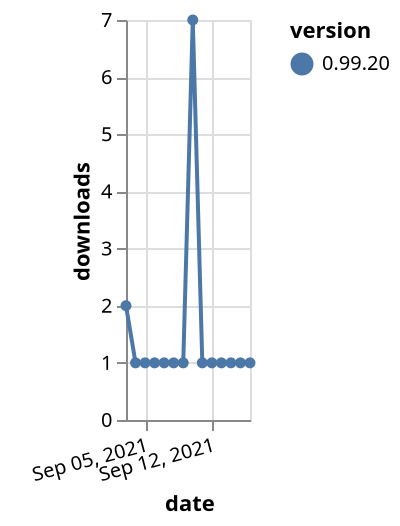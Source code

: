 {"$schema": "https://vega.github.io/schema/vega-lite/v5.json", "description": "A simple bar chart with embedded data.", "data": {"values": [{"date": "2021-09-03", "total": 516, "delta": 2, "version": "0.99.20"}, {"date": "2021-09-04", "total": 517, "delta": 1, "version": "0.99.20"}, {"date": "2021-09-05", "total": 518, "delta": 1, "version": "0.99.20"}, {"date": "2021-09-06", "total": 519, "delta": 1, "version": "0.99.20"}, {"date": "2021-09-07", "total": 520, "delta": 1, "version": "0.99.20"}, {"date": "2021-09-08", "total": 521, "delta": 1, "version": "0.99.20"}, {"date": "2021-09-09", "total": 522, "delta": 1, "version": "0.99.20"}, {"date": "2021-09-10", "total": 529, "delta": 7, "version": "0.99.20"}, {"date": "2021-09-11", "total": 530, "delta": 1, "version": "0.99.20"}, {"date": "2021-09-12", "total": 531, "delta": 1, "version": "0.99.20"}, {"date": "2021-09-13", "total": 532, "delta": 1, "version": "0.99.20"}, {"date": "2021-09-14", "total": 533, "delta": 1, "version": "0.99.20"}, {"date": "2021-09-15", "total": 534, "delta": 1, "version": "0.99.20"}, {"date": "2021-09-16", "total": 535, "delta": 1, "version": "0.99.20"}]}, "width": "container", "mark": {"type": "line", "point": {"filled": true}}, "encoding": {"x": {"field": "date", "type": "temporal", "timeUnit": "yearmonthdate", "title": "date", "axis": {"labelAngle": -15}}, "y": {"field": "delta", "type": "quantitative", "title": "downloads"}, "color": {"field": "version", "type": "nominal"}, "tooltip": {"field": "delta"}}}